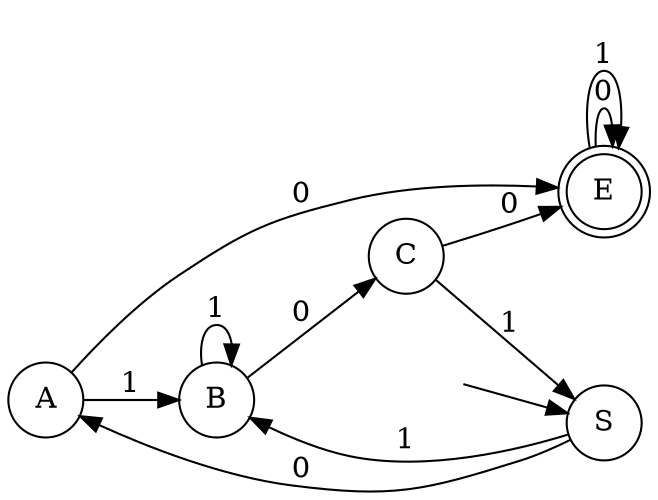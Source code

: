 digraph finite_state_machine {

  rankdir = LR;

  node [shape = doublecircle]; E;
  node [shape = circle];

  null [shape = plaintext label=""]
  null -> S;

  A -> E [label = "0"]; 
  A -> B [label = "1"]; 
  B -> C [label = "0"]; 
  B -> B [label = "1"]; 
  C -> E [label = "0"]; 
  C -> S [label = "1"]; 
  E -> E [label = "0"]; 
  E -> E [label = "1"]; 
  S -> A [label = "0"]; 
  S -> B [label = "1"]; 

}
